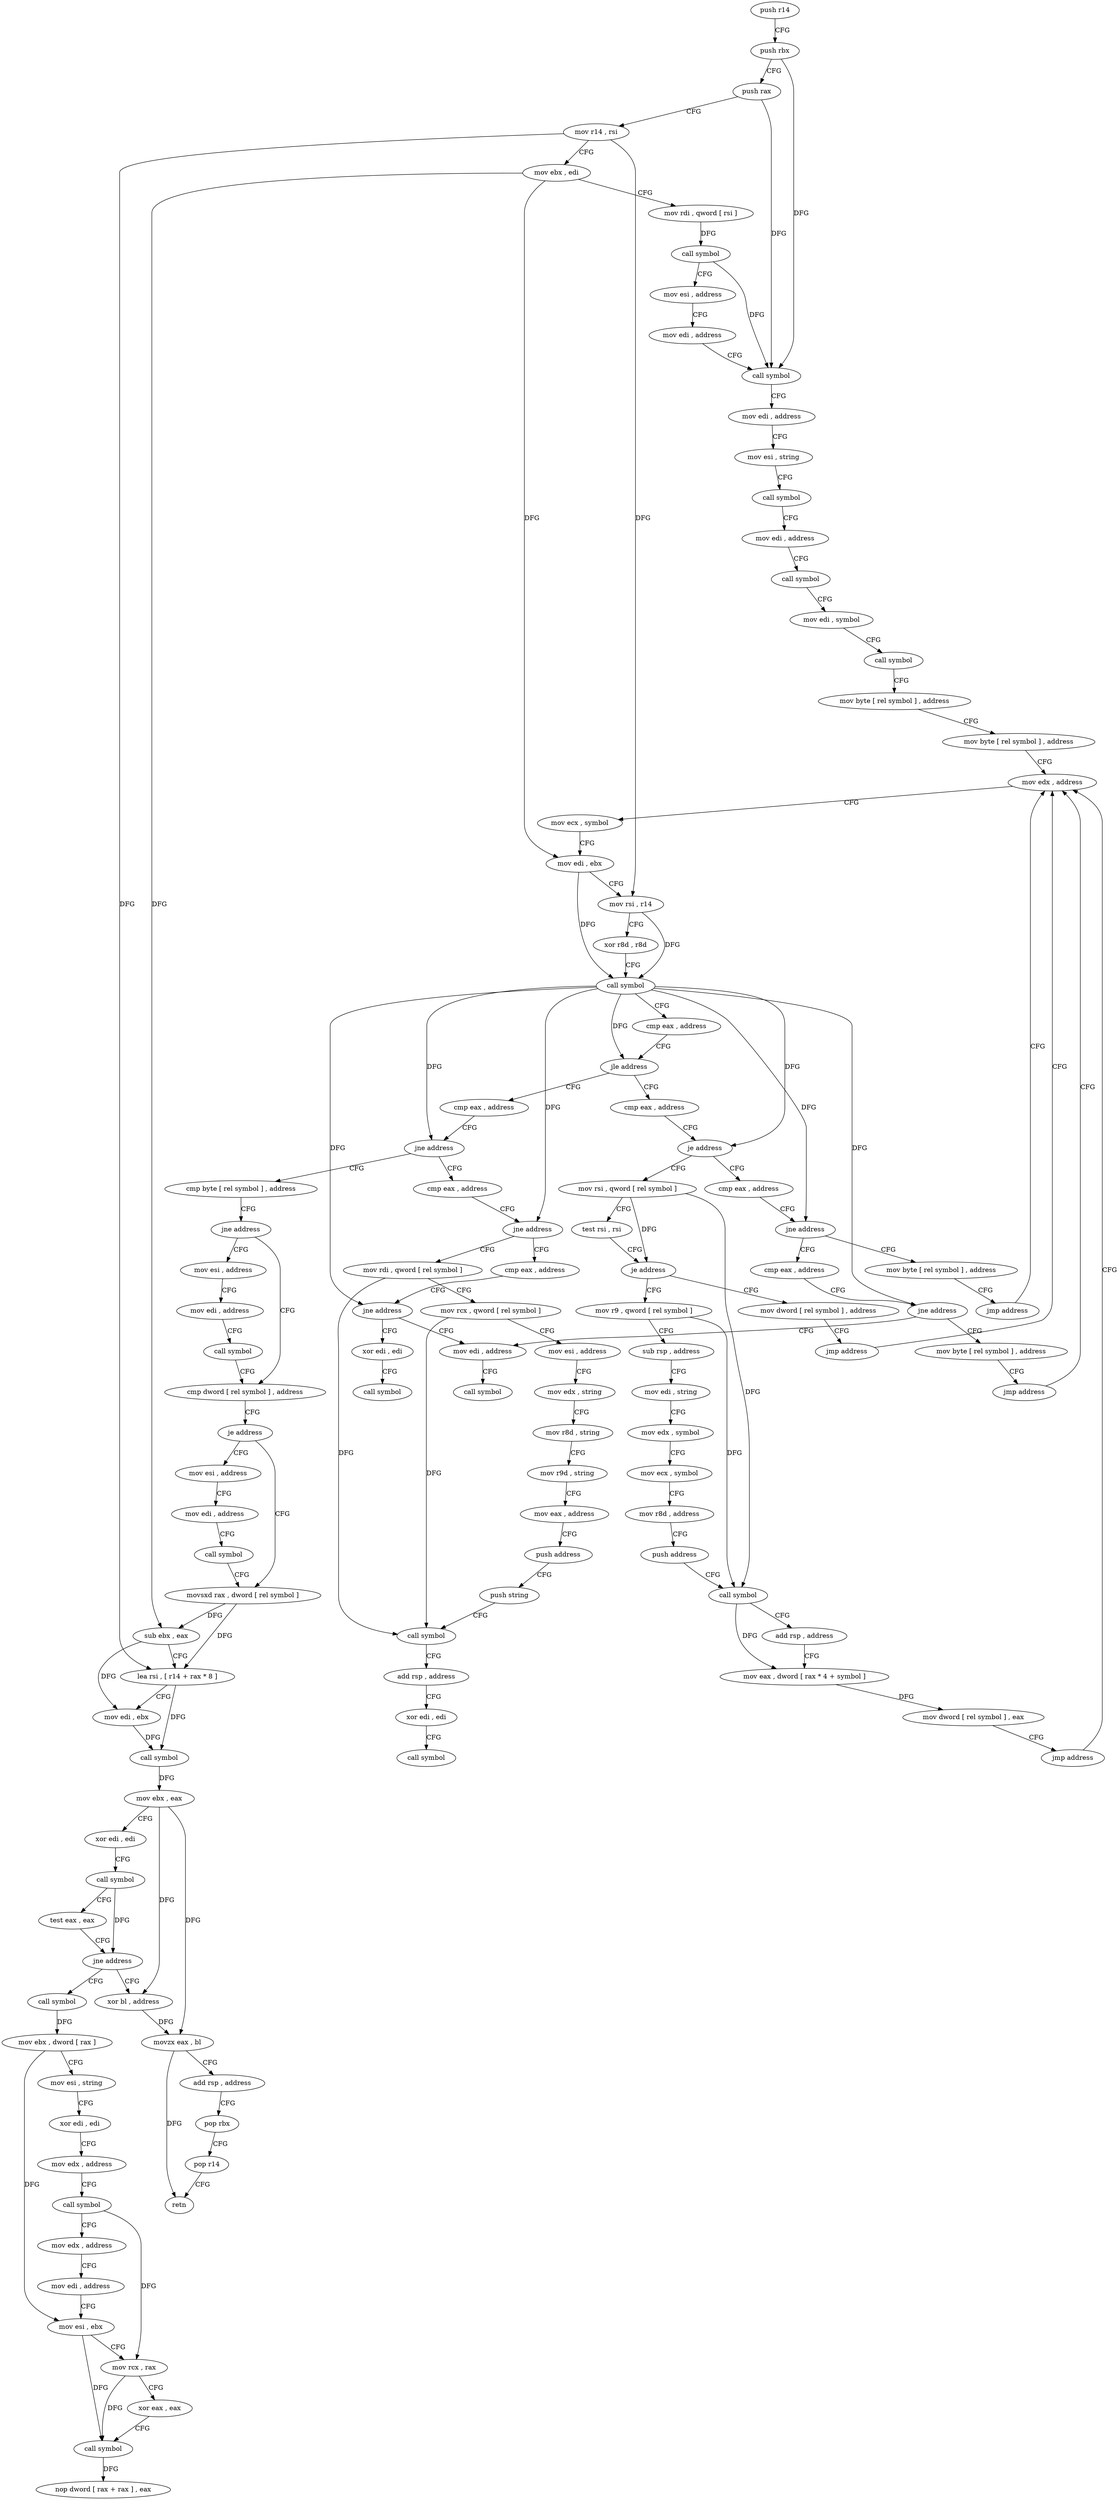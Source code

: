 digraph "func" {
"4200848" [label = "push r14" ]
"4200850" [label = "push rbx" ]
"4200851" [label = "push rax" ]
"4200852" [label = "mov r14 , rsi" ]
"4200855" [label = "mov ebx , edi" ]
"4200857" [label = "mov rdi , qword [ rsi ]" ]
"4200860" [label = "call symbol" ]
"4200865" [label = "mov esi , address" ]
"4200870" [label = "mov edi , address" ]
"4200875" [label = "call symbol" ]
"4200880" [label = "mov edi , address" ]
"4200885" [label = "mov esi , string" ]
"4200890" [label = "call symbol" ]
"4200895" [label = "mov edi , address" ]
"4200900" [label = "call symbol" ]
"4200905" [label = "mov edi , symbol" ]
"4200910" [label = "call symbol" ]
"4200915" [label = "mov byte [ rel symbol ] , address" ]
"4200922" [label = "mov byte [ rel symbol ] , address" ]
"4200929" [label = "mov edx , address" ]
"4201082" [label = "cmp eax , address" ]
"4201085" [label = "jne address" ]
"4201182" [label = "cmp eax , address" ]
"4201087" [label = "cmp byte [ rel symbol ] , address" ]
"4200957" [label = "cmp eax , address" ]
"4200960" [label = "je address" ]
"4200976" [label = "mov rsi , qword [ rel symbol ]" ]
"4200962" [label = "cmp eax , address" ]
"4201187" [label = "jne address" ]
"4201253" [label = "cmp eax , address" ]
"4201189" [label = "mov rdi , qword [ rel symbol ]" ]
"4201094" [label = "jne address" ]
"4201111" [label = "cmp dword [ rel symbol ] , address" ]
"4201096" [label = "mov esi , address" ]
"4200983" [label = "test rsi , rsi" ]
"4200986" [label = "je address" ]
"4201067" [label = "mov dword [ rel symbol ] , address" ]
"4200988" [label = "mov r9 , qword [ rel symbol ]" ]
"4200965" [label = "jne address" ]
"4201046" [label = "cmp eax , address" ]
"4200967" [label = "mov byte [ rel symbol ] , address" ]
"4201258" [label = "jne address" ]
"4201267" [label = "mov edi , address" ]
"4201260" [label = "xor edi , edi" ]
"4201196" [label = "mov rcx , qword [ rel symbol ]" ]
"4201203" [label = "mov esi , address" ]
"4201208" [label = "mov edx , string" ]
"4201213" [label = "mov r8d , string" ]
"4201219" [label = "mov r9d , string" ]
"4201225" [label = "mov eax , address" ]
"4201230" [label = "push address" ]
"4201232" [label = "push string" ]
"4201237" [label = "call symbol" ]
"4201242" [label = "add rsp , address" ]
"4201246" [label = "xor edi , edi" ]
"4201248" [label = "call symbol" ]
"4201118" [label = "je address" ]
"4201135" [label = "movsxd rax , dword [ rel symbol ]" ]
"4201120" [label = "mov esi , address" ]
"4201101" [label = "mov edi , address" ]
"4201106" [label = "call symbol" ]
"4201077" [label = "jmp address" ]
"4200995" [label = "sub rsp , address" ]
"4200999" [label = "mov edi , string" ]
"4201004" [label = "mov edx , symbol" ]
"4201009" [label = "mov ecx , symbol" ]
"4201014" [label = "mov r8d , address" ]
"4201020" [label = "push address" ]
"4201022" [label = "call symbol" ]
"4201027" [label = "add rsp , address" ]
"4201031" [label = "mov eax , dword [ rax * 4 + symbol ]" ]
"4201038" [label = "mov dword [ rel symbol ] , eax" ]
"4201044" [label = "jmp address" ]
"4201049" [label = "jne address" ]
"4201055" [label = "mov byte [ rel symbol ] , address" ]
"4200974" [label = "jmp address" ]
"4201272" [label = "call symbol" ]
"4201262" [label = "call symbol" ]
"4201142" [label = "sub ebx , eax" ]
"4201144" [label = "lea rsi , [ r14 + rax * 8 ]" ]
"4201148" [label = "mov edi , ebx" ]
"4201150" [label = "call symbol" ]
"4201155" [label = "mov ebx , eax" ]
"4201157" [label = "xor edi , edi" ]
"4201159" [label = "call symbol" ]
"4201164" [label = "test eax , eax" ]
"4201166" [label = "jne address" ]
"4201277" [label = "call symbol" ]
"4201168" [label = "xor bl , address" ]
"4201125" [label = "mov edi , address" ]
"4201130" [label = "call symbol" ]
"4200934" [label = "mov ecx , symbol" ]
"4200939" [label = "mov edi , ebx" ]
"4200941" [label = "mov rsi , r14" ]
"4200944" [label = "xor r8d , r8d" ]
"4200947" [label = "call symbol" ]
"4200952" [label = "cmp eax , address" ]
"4200955" [label = "jle address" ]
"4201062" [label = "jmp address" ]
"4201282" [label = "mov ebx , dword [ rax ]" ]
"4201284" [label = "mov esi , string" ]
"4201289" [label = "xor edi , edi" ]
"4201291" [label = "mov edx , address" ]
"4201296" [label = "call symbol" ]
"4201301" [label = "mov edx , address" ]
"4201306" [label = "mov edi , address" ]
"4201311" [label = "mov esi , ebx" ]
"4201313" [label = "mov rcx , rax" ]
"4201316" [label = "xor eax , eax" ]
"4201318" [label = "call symbol" ]
"4201323" [label = "nop dword [ rax + rax ] , eax" ]
"4201171" [label = "movzx eax , bl" ]
"4201174" [label = "add rsp , address" ]
"4201178" [label = "pop rbx" ]
"4201179" [label = "pop r14" ]
"4201181" [label = "retn" ]
"4200848" -> "4200850" [ label = "CFG" ]
"4200850" -> "4200851" [ label = "CFG" ]
"4200850" -> "4200875" [ label = "DFG" ]
"4200851" -> "4200852" [ label = "CFG" ]
"4200851" -> "4200875" [ label = "DFG" ]
"4200852" -> "4200855" [ label = "CFG" ]
"4200852" -> "4200941" [ label = "DFG" ]
"4200852" -> "4201144" [ label = "DFG" ]
"4200855" -> "4200857" [ label = "CFG" ]
"4200855" -> "4200939" [ label = "DFG" ]
"4200855" -> "4201142" [ label = "DFG" ]
"4200857" -> "4200860" [ label = "DFG" ]
"4200860" -> "4200865" [ label = "CFG" ]
"4200860" -> "4200875" [ label = "DFG" ]
"4200865" -> "4200870" [ label = "CFG" ]
"4200870" -> "4200875" [ label = "CFG" ]
"4200875" -> "4200880" [ label = "CFG" ]
"4200880" -> "4200885" [ label = "CFG" ]
"4200885" -> "4200890" [ label = "CFG" ]
"4200890" -> "4200895" [ label = "CFG" ]
"4200895" -> "4200900" [ label = "CFG" ]
"4200900" -> "4200905" [ label = "CFG" ]
"4200905" -> "4200910" [ label = "CFG" ]
"4200910" -> "4200915" [ label = "CFG" ]
"4200915" -> "4200922" [ label = "CFG" ]
"4200922" -> "4200929" [ label = "CFG" ]
"4200929" -> "4200934" [ label = "CFG" ]
"4201082" -> "4201085" [ label = "CFG" ]
"4201085" -> "4201182" [ label = "CFG" ]
"4201085" -> "4201087" [ label = "CFG" ]
"4201182" -> "4201187" [ label = "CFG" ]
"4201087" -> "4201094" [ label = "CFG" ]
"4200957" -> "4200960" [ label = "CFG" ]
"4200960" -> "4200976" [ label = "CFG" ]
"4200960" -> "4200962" [ label = "CFG" ]
"4200976" -> "4200983" [ label = "CFG" ]
"4200976" -> "4200986" [ label = "DFG" ]
"4200976" -> "4201022" [ label = "DFG" ]
"4200962" -> "4200965" [ label = "CFG" ]
"4201187" -> "4201253" [ label = "CFG" ]
"4201187" -> "4201189" [ label = "CFG" ]
"4201253" -> "4201258" [ label = "CFG" ]
"4201189" -> "4201196" [ label = "CFG" ]
"4201189" -> "4201237" [ label = "DFG" ]
"4201094" -> "4201111" [ label = "CFG" ]
"4201094" -> "4201096" [ label = "CFG" ]
"4201111" -> "4201118" [ label = "CFG" ]
"4201096" -> "4201101" [ label = "CFG" ]
"4200983" -> "4200986" [ label = "CFG" ]
"4200986" -> "4201067" [ label = "CFG" ]
"4200986" -> "4200988" [ label = "CFG" ]
"4201067" -> "4201077" [ label = "CFG" ]
"4200988" -> "4200995" [ label = "CFG" ]
"4200988" -> "4201022" [ label = "DFG" ]
"4200965" -> "4201046" [ label = "CFG" ]
"4200965" -> "4200967" [ label = "CFG" ]
"4201046" -> "4201049" [ label = "CFG" ]
"4200967" -> "4200974" [ label = "CFG" ]
"4201258" -> "4201267" [ label = "CFG" ]
"4201258" -> "4201260" [ label = "CFG" ]
"4201267" -> "4201272" [ label = "CFG" ]
"4201260" -> "4201262" [ label = "CFG" ]
"4201196" -> "4201203" [ label = "CFG" ]
"4201196" -> "4201237" [ label = "DFG" ]
"4201203" -> "4201208" [ label = "CFG" ]
"4201208" -> "4201213" [ label = "CFG" ]
"4201213" -> "4201219" [ label = "CFG" ]
"4201219" -> "4201225" [ label = "CFG" ]
"4201225" -> "4201230" [ label = "CFG" ]
"4201230" -> "4201232" [ label = "CFG" ]
"4201232" -> "4201237" [ label = "CFG" ]
"4201237" -> "4201242" [ label = "CFG" ]
"4201242" -> "4201246" [ label = "CFG" ]
"4201246" -> "4201248" [ label = "CFG" ]
"4201118" -> "4201135" [ label = "CFG" ]
"4201118" -> "4201120" [ label = "CFG" ]
"4201135" -> "4201142" [ label = "DFG" ]
"4201135" -> "4201144" [ label = "DFG" ]
"4201120" -> "4201125" [ label = "CFG" ]
"4201101" -> "4201106" [ label = "CFG" ]
"4201106" -> "4201111" [ label = "CFG" ]
"4201077" -> "4200929" [ label = "CFG" ]
"4200995" -> "4200999" [ label = "CFG" ]
"4200999" -> "4201004" [ label = "CFG" ]
"4201004" -> "4201009" [ label = "CFG" ]
"4201009" -> "4201014" [ label = "CFG" ]
"4201014" -> "4201020" [ label = "CFG" ]
"4201020" -> "4201022" [ label = "CFG" ]
"4201022" -> "4201027" [ label = "CFG" ]
"4201022" -> "4201031" [ label = "DFG" ]
"4201027" -> "4201031" [ label = "CFG" ]
"4201031" -> "4201038" [ label = "DFG" ]
"4201038" -> "4201044" [ label = "CFG" ]
"4201044" -> "4200929" [ label = "CFG" ]
"4201049" -> "4201267" [ label = "CFG" ]
"4201049" -> "4201055" [ label = "CFG" ]
"4201055" -> "4201062" [ label = "CFG" ]
"4200974" -> "4200929" [ label = "CFG" ]
"4201142" -> "4201144" [ label = "CFG" ]
"4201142" -> "4201148" [ label = "DFG" ]
"4201144" -> "4201148" [ label = "CFG" ]
"4201144" -> "4201150" [ label = "DFG" ]
"4201148" -> "4201150" [ label = "DFG" ]
"4201150" -> "4201155" [ label = "DFG" ]
"4201155" -> "4201157" [ label = "CFG" ]
"4201155" -> "4201168" [ label = "DFG" ]
"4201155" -> "4201171" [ label = "DFG" ]
"4201157" -> "4201159" [ label = "CFG" ]
"4201159" -> "4201164" [ label = "CFG" ]
"4201159" -> "4201166" [ label = "DFG" ]
"4201164" -> "4201166" [ label = "CFG" ]
"4201166" -> "4201277" [ label = "CFG" ]
"4201166" -> "4201168" [ label = "CFG" ]
"4201277" -> "4201282" [ label = "DFG" ]
"4201168" -> "4201171" [ label = "DFG" ]
"4201125" -> "4201130" [ label = "CFG" ]
"4201130" -> "4201135" [ label = "CFG" ]
"4200934" -> "4200939" [ label = "CFG" ]
"4200939" -> "4200941" [ label = "CFG" ]
"4200939" -> "4200947" [ label = "DFG" ]
"4200941" -> "4200944" [ label = "CFG" ]
"4200941" -> "4200947" [ label = "DFG" ]
"4200944" -> "4200947" [ label = "CFG" ]
"4200947" -> "4200952" [ label = "CFG" ]
"4200947" -> "4200955" [ label = "DFG" ]
"4200947" -> "4201085" [ label = "DFG" ]
"4200947" -> "4200960" [ label = "DFG" ]
"4200947" -> "4201187" [ label = "DFG" ]
"4200947" -> "4200965" [ label = "DFG" ]
"4200947" -> "4201258" [ label = "DFG" ]
"4200947" -> "4201049" [ label = "DFG" ]
"4200952" -> "4200955" [ label = "CFG" ]
"4200955" -> "4201082" [ label = "CFG" ]
"4200955" -> "4200957" [ label = "CFG" ]
"4201062" -> "4200929" [ label = "CFG" ]
"4201282" -> "4201284" [ label = "CFG" ]
"4201282" -> "4201311" [ label = "DFG" ]
"4201284" -> "4201289" [ label = "CFG" ]
"4201289" -> "4201291" [ label = "CFG" ]
"4201291" -> "4201296" [ label = "CFG" ]
"4201296" -> "4201301" [ label = "CFG" ]
"4201296" -> "4201313" [ label = "DFG" ]
"4201301" -> "4201306" [ label = "CFG" ]
"4201306" -> "4201311" [ label = "CFG" ]
"4201311" -> "4201313" [ label = "CFG" ]
"4201311" -> "4201318" [ label = "DFG" ]
"4201313" -> "4201316" [ label = "CFG" ]
"4201313" -> "4201318" [ label = "DFG" ]
"4201316" -> "4201318" [ label = "CFG" ]
"4201318" -> "4201323" [ label = "DFG" ]
"4201171" -> "4201174" [ label = "CFG" ]
"4201171" -> "4201181" [ label = "DFG" ]
"4201174" -> "4201178" [ label = "CFG" ]
"4201178" -> "4201179" [ label = "CFG" ]
"4201179" -> "4201181" [ label = "CFG" ]
}
